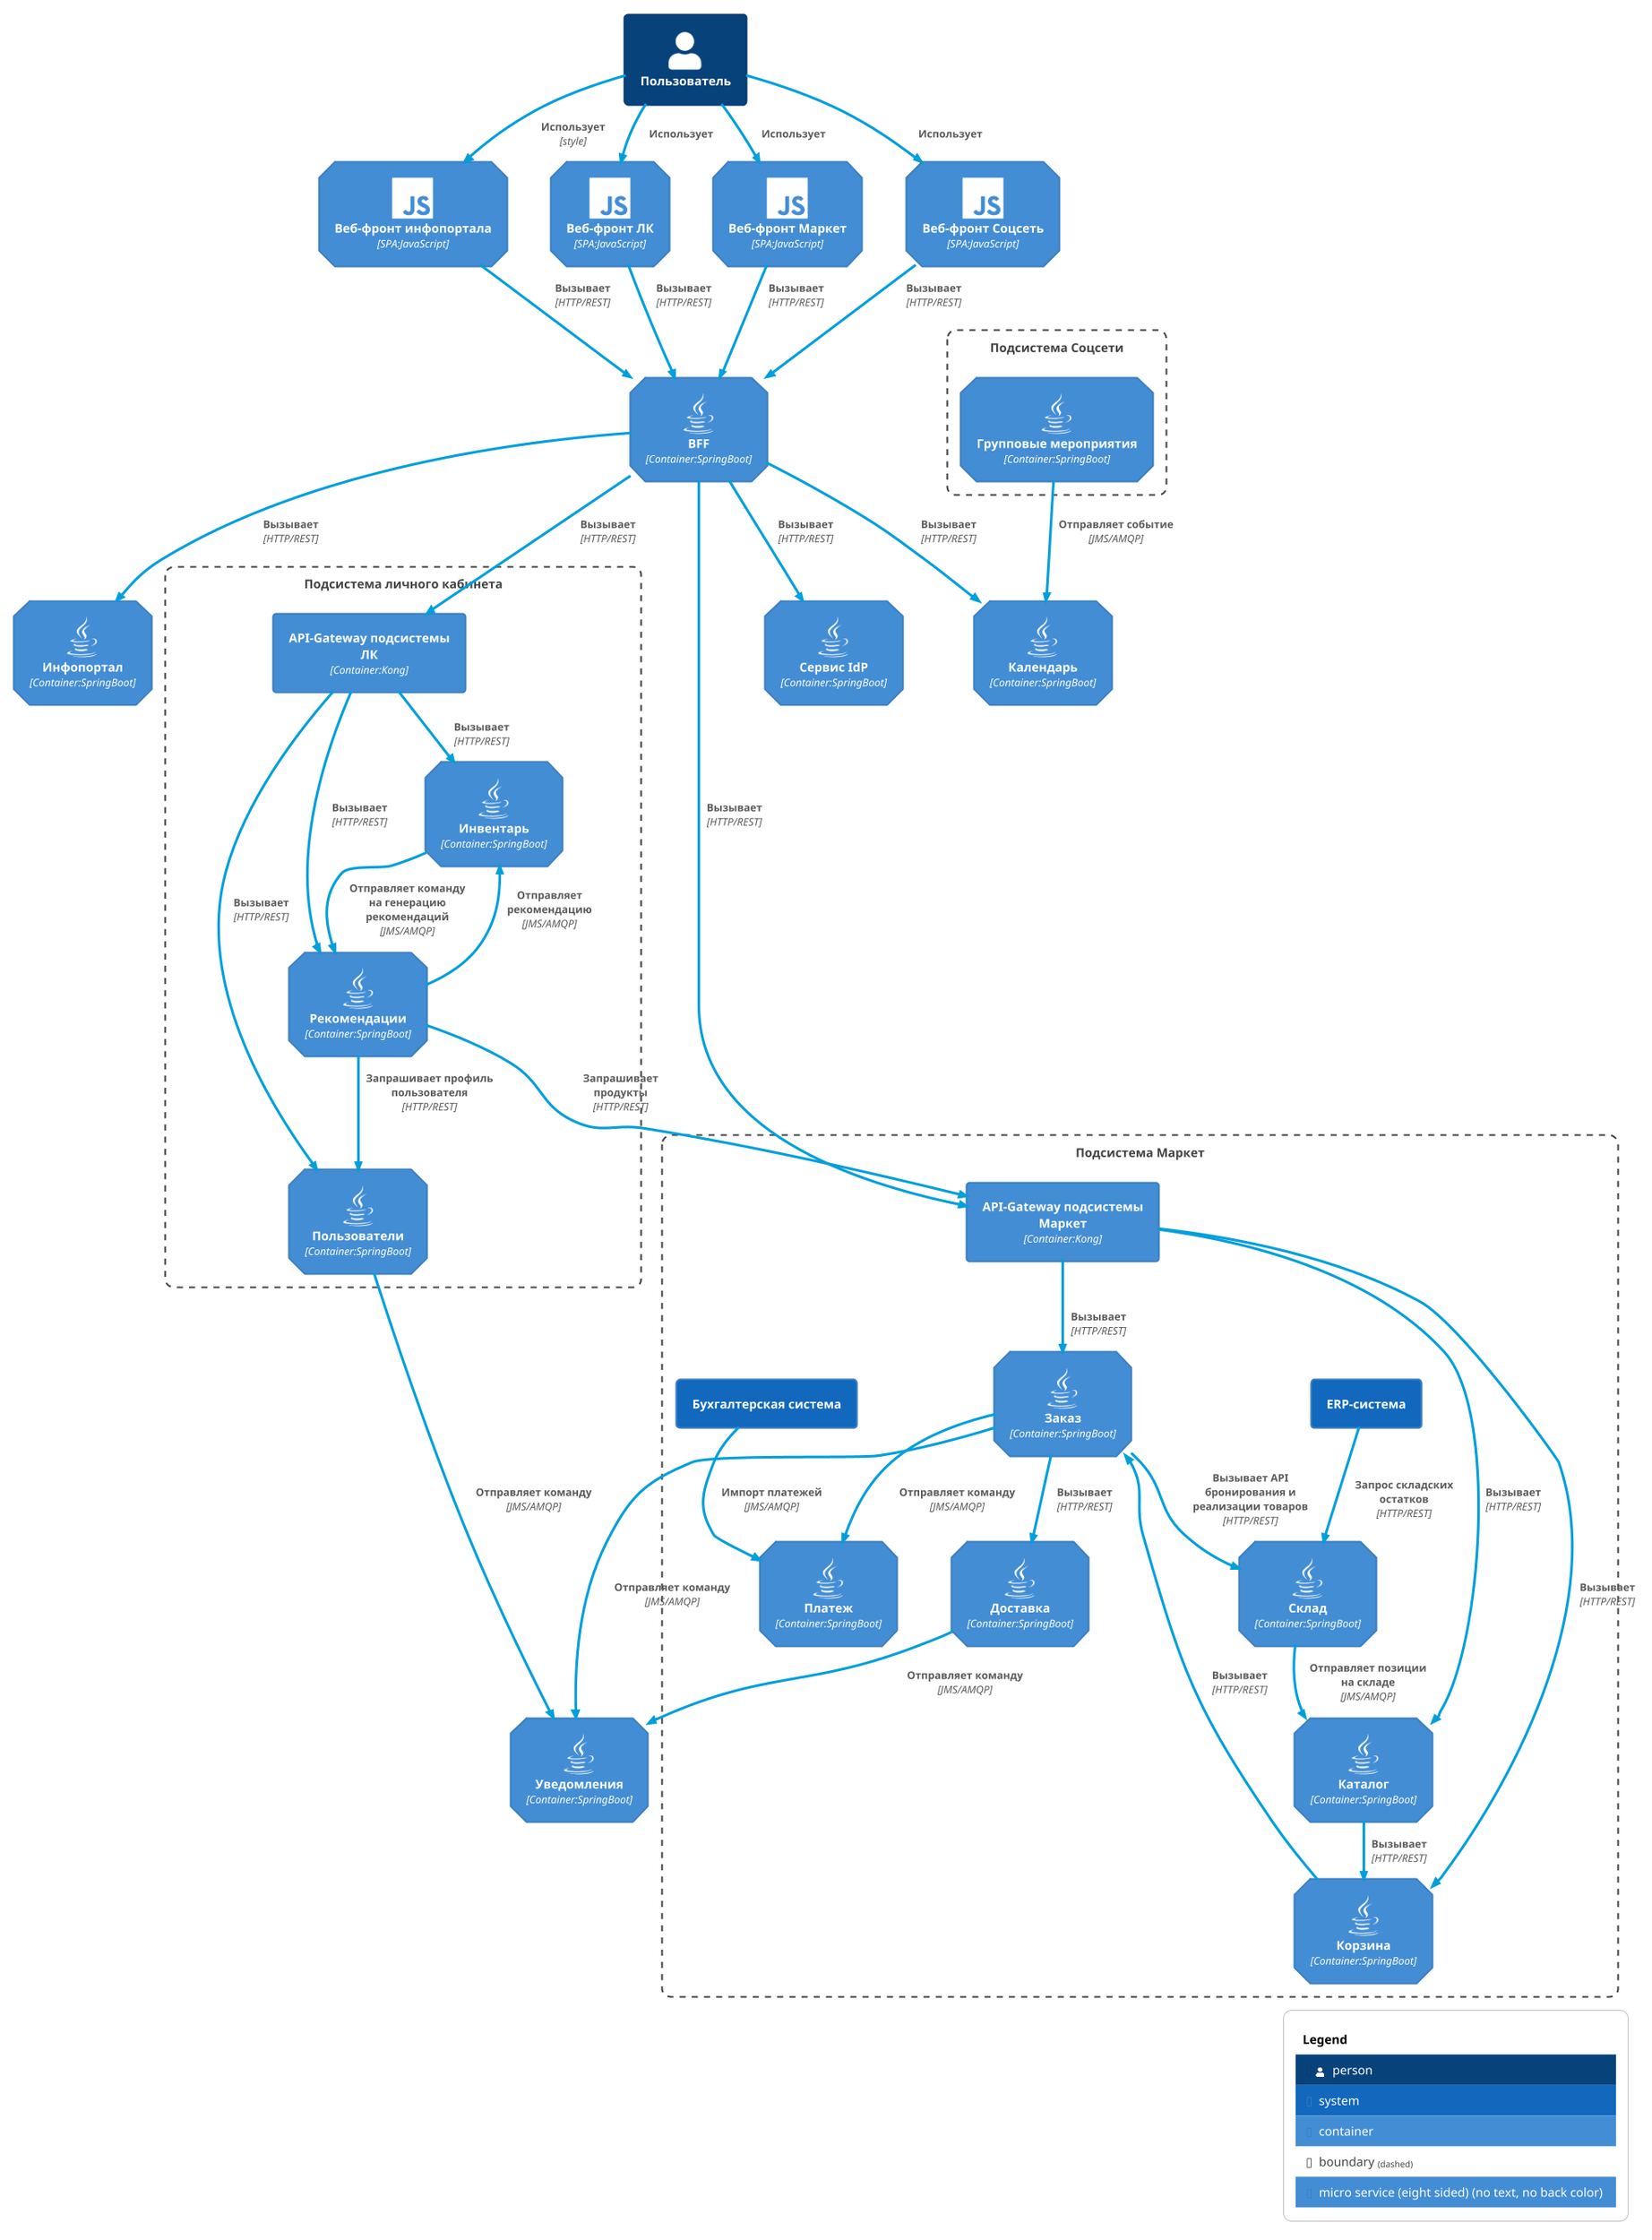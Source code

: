 @startuml
!include <C4/C4_Container>
!include <tupadr3/devicons2/chrome>
!include <tupadr3/devicons2/java>
!include <tupadr3/devicons2/javascript>

'LAYOUT_WITH_LEGEND()
'LAYOUT_LANDSCAPE()
'LAYOUT_LEFT_RIGHT()
'LAYOUT_TOP_DOWN()

!theme bluegray
skinparam backgroundColor white

HIDE_STEREOTYPE()

' If spaces are requested in the legend, legend text with space has to be defined (incl. all other additional details)
AddContainerTag("microService", $shape=EightSidedShape(), $legendText="micro service (eight sided) (no text, no back color)")

'skinparam linetype ortho
'skinparam linetype polyline

'skinparam defaultFontSize 25
'skinparam arrowFontSize 20

skinparam nodesep 50
skinparam ranksep 10

Person(person, "Пользователь")
Container(WEB_UI_INFO, "Веб-фронт инфопортала", "SPA:JavaScript", $tags="microService", $sprite="javascript")
Container(WEB_UI_LK, "Веб-фронт ЛК", "SPA:JavaScript", $tags="microService", $sprite="javascript")
Container(WEB_UI_MARKET, "Веб-фронт Маркет", "SPA:JavaScript", $tags="microService", $sprite="javascript")
Container(WEB_UI_SOCIAL, "Веб-фронт Соцсеть", "SPA:JavaScript", $tags="microService", $sprite="javascript")
Container(BFF, "BFF", "Container:SpringBoot", $tags="microService", $sprite="java")

Container(IDP, "Сервис IdP", "Container:SpringBoot", $tags="microService", $sprite="java")
Container(CALENDAR, "Календарь", "Container:SpringBoot", $tags="microService", $sprite="java")
Container(NOTIFICATION, "Уведомления", "Container:SpringBoot", $tags="microService", $sprite="java")
Container(INFOPORTAL, "Инфопортал", "Container:SpringBoot", $tags="microService", $sprite="java")

Boundary(LK, "Подсистема личного кабинета"){
    Container(API_Gateway_LK, "API-Gateway подсистемы ЛК", "Container:Kong")
    Container(CUSTOMER, "Пользователи", "Container:SpringBoot", $tags="microService", $sprite="java")
    Container(INVENTORY, "Инвентарь", "Container:SpringBoot", $tags="microService", $sprite="java")
    Container(ADVICE, "Рекомендации", "Container:SpringBoot", $tags="microService", $sprite="java")
}

Boundary(MARKET, "Подсистема Маркет"){
    Container(API_Gateway_Market, "API-Gateway подсистемы Маркет", "Container:Kong")
    Container(ORDER, "Заказ", "Container:SpringBoot", $tags="microService", $sprite="java")
    Container(CATALOGUE, "Каталог", "Container:SpringBoot", $tags="microService", $sprite="java")
    Container(WAREHOUSE, "Склад", "Container:SpringBoot", $tags="microService", $sprite="java")
    Container(BASKET, "Корзина", "Container:SpringBoot", $tags="microService", $sprite="java")
    Container(DELIVERY, "Доставка", "Container:SpringBoot", $tags="microService", $sprite="java")
    Container(INVOICE, "Платеж", "Container:SpringBoot", $tags="microService", $sprite="java")
    System(ERP, "ERP-система")
    System(BUH, "Бухгалтерская система")
}

Boundary(SOCIAL, "Подсистема Соцсети"){
    Container(GROUP_ACTIVITY, "Групповые мероприятия", "Container:SpringBoot", $tags="microService", $sprite="java")
}

Rel(person, WEB_UI_INFO, "Использует", style)
Rel(person, WEB_UI_LK, "Использует")
Rel(person, WEB_UI_MARKET, "Использует")
Rel(person, WEB_UI_SOCIAL, "Использует")

Rel(WEB_UI_INFO, BFF, "Вызывает", "HTTP/REST")
Rel(WEB_UI_LK, BFF, "Вызывает", "HTTP/REST")
Rel(WEB_UI_MARKET, BFF, "Вызывает", "HTTP/REST")
Rel(WEB_UI_SOCIAL, BFF, "Вызывает", "HTTP/REST")

Rel(BFF, IDP, "Вызывает", "HTTP/REST")

Rel(BFF, API_Gateway_LK, "Вызывает", "HTTP/REST")
Rel(BFF, API_Gateway_Market, "Вызывает", "HTTP/REST")

Rel(API_Gateway_LK, INVENTORY, "Вызывает", "HTTP/REST")
Rel(API_Gateway_LK, CUSTOMER, "Вызывает", "HTTP/REST")
Rel(API_Gateway_LK, ADVICE, "Вызывает", "HTTP/REST")

Rel(API_Gateway_Market, CATALOGUE, "Вызывает", "HTTP/REST")
Rel(API_Gateway_Market, BASKET, "Вызывает", "HTTP/REST")
Rel(API_Gateway_Market, ORDER, "Вызывает", "HTTP/REST")

Rel(BFF, CALENDAR, "Вызывает", "HTTP/REST")
Rel(BFF, INFOPORTAL, "Вызывает", "HTTP/REST")

Rel(BASKET, ORDER, "Вызывает", "HTTP/REST")

Rel(CATALOGUE, BASKET, "Вызывает", "HTTP/REST")

Rel(ORDER, INVOICE, "Отправляет команду", "JMS/AMQP")
Rel(ORDER, DELIVERY, "Вызывает", "HTTP/REST")
Rel(ORDER, NOTIFICATION, "Отправляет команду", "JMS/AMQP")
Rel(ORDER, WAREHOUSE, "Вызывает API бронирования и реализации товаров", "HTTP/REST")

Rel(ERP, WAREHOUSE, "Запрос складских остатков", "HTTP/REST")
Rel(BUH, INVOICE, "Импорт платежей", "JMS/AMQP")

Rel(CUSTOMER, NOTIFICATION, "Отправляет команду", "JMS/AMQP")
Rel(DELIVERY, NOTIFICATION, "Отправляет команду", "JMS/AMQP")

Rel(WAREHOUSE, CATALOGUE, "Отправляет позиции на складе", "JMS/AMQP")
Rel(GROUP_ACTIVITY, CALENDAR, "Отправляет событие", "JMS/AMQP")

Rel(INVENTORY, ADVICE, "Отправляет команду на генерацию рекомендаций", "JMS/AMQP")
Rel(ADVICE, CUSTOMER, "Запрашивает профиль пользователя", "HTTP/REST")
Rel(ADVICE, API_Gateway_Market, "Запрашивает продукты", "HTTP/REST")
Rel(ADVICE, INVENTORY, "Отправляет рекомендацию", "JMS/AMQP")


SHOW_LEGEND()
@enduml